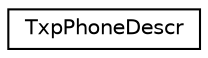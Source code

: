 digraph "Graphical Class Hierarchy"
{
  edge [fontname="Helvetica",fontsize="10",labelfontname="Helvetica",labelfontsize="10"];
  node [fontname="Helvetica",fontsize="10",shape=record];
  rankdir="LR";
  Node0 [label="TxpPhoneDescr",height=0.2,width=0.4,color="black", fillcolor="white", style="filled",URL="$structkaldi_1_1TxpPhoneDescr.html"];
}
